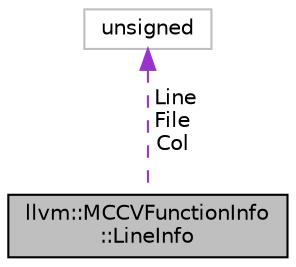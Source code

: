 digraph "llvm::MCCVFunctionInfo::LineInfo"
{
 // LATEX_PDF_SIZE
  bgcolor="transparent";
  edge [fontname="Helvetica",fontsize="10",labelfontname="Helvetica",labelfontsize="10"];
  node [fontname="Helvetica",fontsize="10",shape=record];
  Node1 [label="llvm::MCCVFunctionInfo\l::LineInfo",height=0.2,width=0.4,color="black", fillcolor="grey75", style="filled", fontcolor="black",tooltip=" "];
  Node2 -> Node1 [dir="back",color="darkorchid3",fontsize="10",style="dashed",label=" Line\nFile\nCol" ,fontname="Helvetica"];
  Node2 [label="unsigned",height=0.2,width=0.4,color="grey75",tooltip=" "];
}
